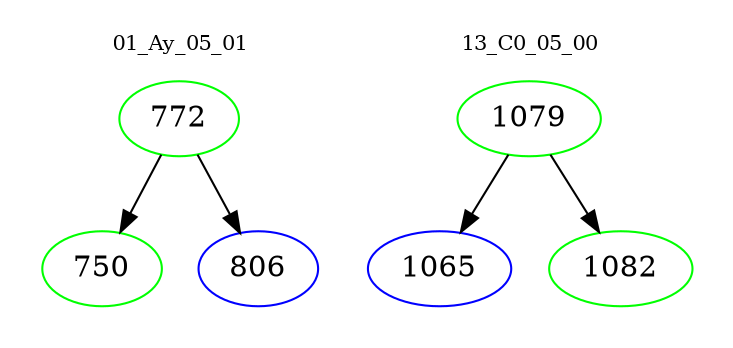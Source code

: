 digraph{
subgraph cluster_0 {
color = white
label = "01_Ay_05_01";
fontsize=10;
T0_772 [label="772", color="green"]
T0_772 -> T0_750 [color="black"]
T0_750 [label="750", color="green"]
T0_772 -> T0_806 [color="black"]
T0_806 [label="806", color="blue"]
}
subgraph cluster_1 {
color = white
label = "13_C0_05_00";
fontsize=10;
T1_1079 [label="1079", color="green"]
T1_1079 -> T1_1065 [color="black"]
T1_1065 [label="1065", color="blue"]
T1_1079 -> T1_1082 [color="black"]
T1_1082 [label="1082", color="green"]
}
}
